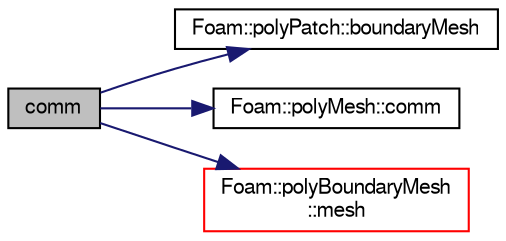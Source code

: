 digraph "comm"
{
  bgcolor="transparent";
  edge [fontname="FreeSans",fontsize="10",labelfontname="FreeSans",labelfontsize="10"];
  node [fontname="FreeSans",fontsize="10",shape=record];
  rankdir="LR";
  Node1116 [label="comm",height=0.2,width=0.4,color="black", fillcolor="grey75", style="filled", fontcolor="black"];
  Node1116 -> Node1117 [color="midnightblue",fontsize="10",style="solid",fontname="FreeSans"];
  Node1117 [label="Foam::polyPatch::boundaryMesh",height=0.2,width=0.4,color="black",URL="$a27478.html#a729e6b97bfa357ec46f60ff7f2e7779a",tooltip="Return boundaryMesh reference. "];
  Node1116 -> Node1118 [color="midnightblue",fontsize="10",style="solid",fontname="FreeSans"];
  Node1118 [label="Foam::polyMesh::comm",height=0.2,width=0.4,color="black",URL="$a27410.html#a8227649c3336137f85ffcd59ac7b753e",tooltip="Return communicator used for parallel communication. "];
  Node1116 -> Node1119 [color="midnightblue",fontsize="10",style="solid",fontname="FreeSans"];
  Node1119 [label="Foam::polyBoundaryMesh\l::mesh",height=0.2,width=0.4,color="red",URL="$a27402.html#ae78c91f8ff731c07ccc4351d9fe861ba",tooltip="Return the mesh reference. "];
}
